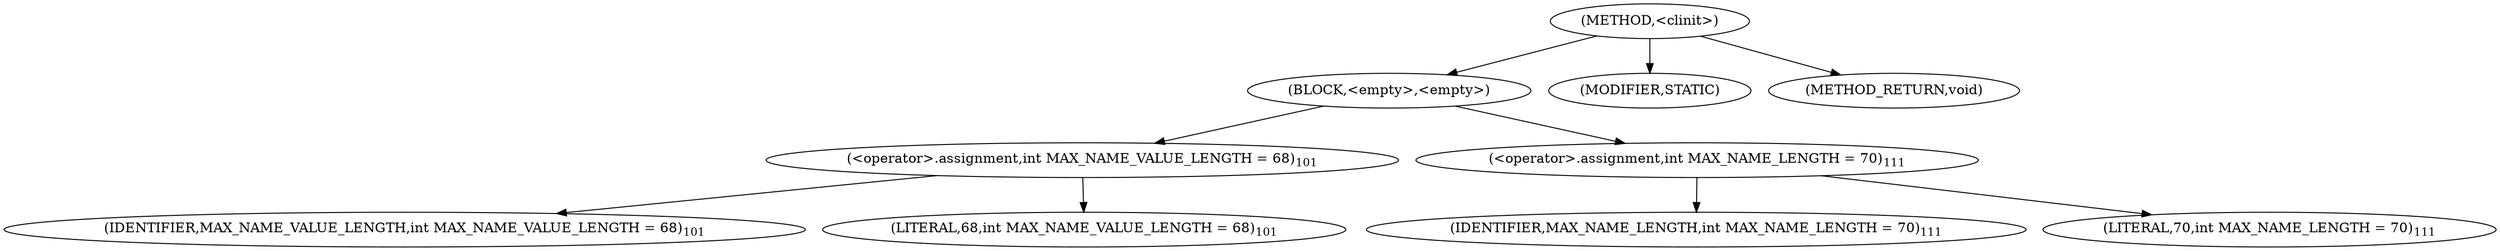 digraph "&lt;clinit&gt;" {  
"822" [label = <(METHOD,&lt;clinit&gt;)> ]
"823" [label = <(BLOCK,&lt;empty&gt;,&lt;empty&gt;)> ]
"824" [label = <(&lt;operator&gt;.assignment,int MAX_NAME_VALUE_LENGTH = 68)<SUB>101</SUB>> ]
"825" [label = <(IDENTIFIER,MAX_NAME_VALUE_LENGTH,int MAX_NAME_VALUE_LENGTH = 68)<SUB>101</SUB>> ]
"826" [label = <(LITERAL,68,int MAX_NAME_VALUE_LENGTH = 68)<SUB>101</SUB>> ]
"827" [label = <(&lt;operator&gt;.assignment,int MAX_NAME_LENGTH = 70)<SUB>111</SUB>> ]
"828" [label = <(IDENTIFIER,MAX_NAME_LENGTH,int MAX_NAME_LENGTH = 70)<SUB>111</SUB>> ]
"829" [label = <(LITERAL,70,int MAX_NAME_LENGTH = 70)<SUB>111</SUB>> ]
"830" [label = <(MODIFIER,STATIC)> ]
"831" [label = <(METHOD_RETURN,void)> ]
  "822" -> "823" 
  "822" -> "830" 
  "822" -> "831" 
  "823" -> "824" 
  "823" -> "827" 
  "824" -> "825" 
  "824" -> "826" 
  "827" -> "828" 
  "827" -> "829" 
}
